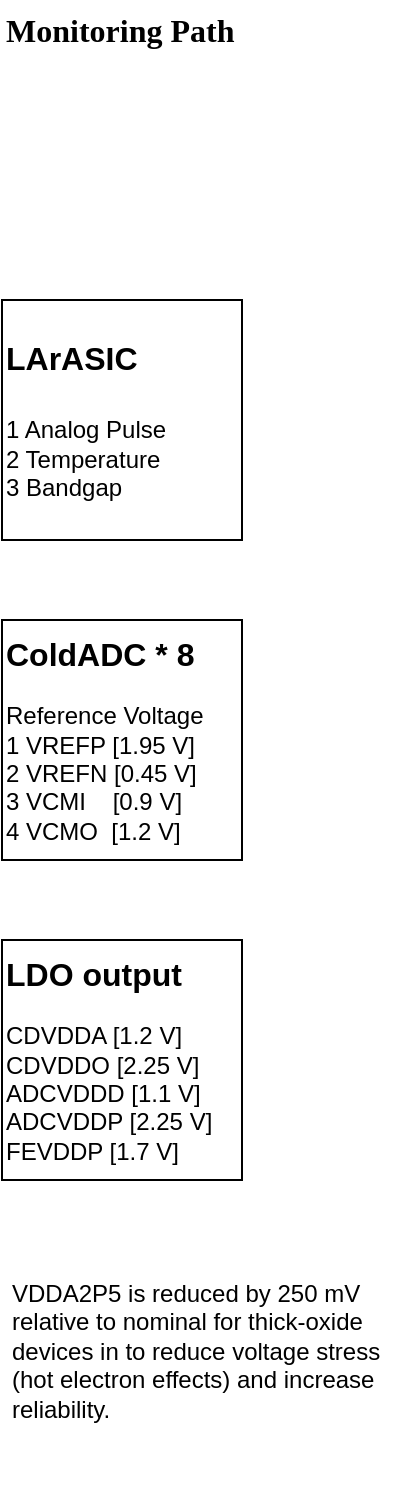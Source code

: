 <mxfile version="27.1.4">
  <diagram name="Page-1" id="2pqvIUxyZPfxGN9ig-f2">
    <mxGraphModel dx="921" dy="485" grid="1" gridSize="10" guides="1" tooltips="1" connect="1" arrows="1" fold="1" page="1" pageScale="1" pageWidth="1100" pageHeight="850" math="0" shadow="0">
      <root>
        <mxCell id="0" />
        <mxCell id="1" parent="0" />
        <mxCell id="elYs_1FvjlinROCt5FcH-1" value="Monitoring Path" style="text;html=1;align=left;verticalAlign=middle;whiteSpace=wrap;rounded=0;fontFamily=Times New Roman;fontSize=16;fontStyle=1" vertex="1" parent="1">
          <mxGeometry x="40" y="50" width="160" height="30" as="geometry" />
        </mxCell>
        <mxCell id="elYs_1FvjlinROCt5FcH-2" value="&lt;font style=&quot;font-size: 16px;&quot;&gt;&lt;b&gt;LArASIC&lt;/b&gt;&lt;/font&gt;&lt;div&gt;&lt;span style=&quot;font-size: 16px;&quot;&gt;&lt;b&gt;&lt;br&gt;&lt;/b&gt;&lt;/span&gt;&lt;div&gt;1 Analog Pulse&lt;/div&gt;&lt;div&gt;2 Temperature&lt;/div&gt;&lt;div&gt;3 Bandgap&lt;/div&gt;&lt;/div&gt;" style="whiteSpace=wrap;html=1;aspect=fixed;align=left;" vertex="1" parent="1">
          <mxGeometry x="40" y="200" width="120" height="120" as="geometry" />
        </mxCell>
        <mxCell id="elYs_1FvjlinROCt5FcH-8" value="&lt;font style=&quot;font-size: 16px;&quot;&gt;&lt;b&gt;ColdADC * 8&lt;/b&gt;&lt;/font&gt;&lt;div&gt;&lt;font&gt;&lt;br&gt;&lt;/font&gt;&lt;/div&gt;&lt;div&gt;&lt;font&gt;Reference Voltage&lt;/font&gt;&lt;br&gt;&lt;div&gt;1 VREFP [1.95 V]&lt;/div&gt;&lt;div&gt;2 VREFN [0.45 V]&lt;/div&gt;&lt;div&gt;3 VCMI&amp;nbsp; &amp;nbsp; [0.9 V]&lt;/div&gt;&lt;/div&gt;&lt;div&gt;4 VCMO&amp;nbsp; [1.2 V]&lt;/div&gt;" style="whiteSpace=wrap;html=1;aspect=fixed;align=left;" vertex="1" parent="1">
          <mxGeometry x="40" y="360" width="120" height="120" as="geometry" />
        </mxCell>
        <mxCell id="elYs_1FvjlinROCt5FcH-10" value="&lt;font style=&quot;font-size: 16px;&quot;&gt;&lt;b&gt;LDO output&lt;/b&gt;&lt;/font&gt;&lt;div&gt;&lt;br&gt;&lt;/div&gt;&lt;div&gt;CDVDDA [1.2 V]&lt;/div&gt;&lt;div&gt;CDVDDO [2.25 V]&lt;/div&gt;&lt;div&gt;ADCVDDD [1.1 V]&lt;/div&gt;&lt;div&gt;ADCVDDP [2.25 V]&lt;/div&gt;&lt;div&gt;FEVDDP [1.7 V]&lt;/div&gt;" style="whiteSpace=wrap;html=1;aspect=fixed;align=left;" vertex="1" parent="1">
          <mxGeometry x="40" y="520" width="120" height="120" as="geometry" />
        </mxCell>
        <mxCell id="elYs_1FvjlinROCt5FcH-11" value="&lt;table class=&quot;NormalTable&quot;&gt;&lt;tbody&gt;&lt;tr&gt;&lt;td width=&quot;200&quot; style=&quot;border-left-style:none;border-bottom-style:none;border-right-style:none;border-top-style:none;&quot;&gt;&lt;span class=&quot;fontstyle0&quot;&gt;VDDA2P5 is reduced by 250 mV relative to nominal for thick-oxide devices in to reduce voltage stress (hot electron effects) and increase reliability.&lt;/span&gt;&lt;/td&gt;&lt;/tr&gt;&lt;/tbody&gt;&lt;/table&gt; &#xa;&lt;br style=&quot;font-style: normal; font-variant: normal; font-weight: normal; letter-spacing: normal; line-height: normal; orphans: 2; text-align: -webkit-auto; text-indent: 0px; text-transform: none; white-space: normal; widows: 2; word-spacing: 0px; -webkit-text-size-adjust: auto; -webkit-text-stroke-width: 0px;&quot;&gt;" style="text;whiteSpace=wrap;html=1;" vertex="1" parent="1">
          <mxGeometry x="40" y="680" width="200" height="90" as="geometry" />
        </mxCell>
      </root>
    </mxGraphModel>
  </diagram>
</mxfile>

